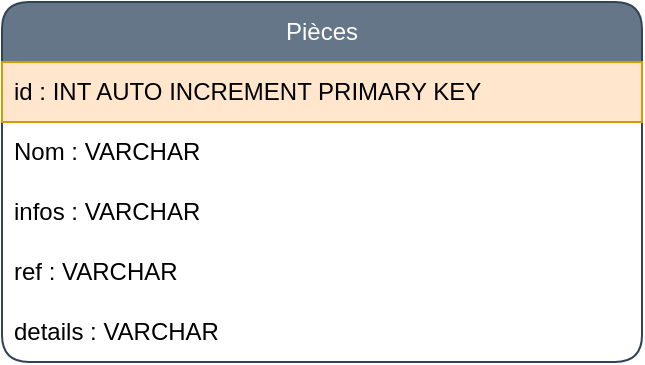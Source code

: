 <mxfile version="20.6.0" type="device"><diagram id="vGFBFTLll0Ieoogtiafg" name="Page-1"><mxGraphModel dx="2462" dy="-331" grid="1" gridSize="10" guides="1" tooltips="1" connect="1" arrows="1" fold="1" page="1" pageScale="1" pageWidth="827" pageHeight="1169" math="0" shadow="0"><root><mxCell id="0"/><mxCell id="1" parent="0"/><mxCell id="GPJ23tOxDGUWRsybjae1-1" value="Pièces" style="swimlane;fontStyle=0;childLayout=stackLayout;horizontal=1;startSize=30;horizontalStack=0;resizeParent=1;resizeParentMax=0;resizeLast=0;collapsible=1;marginBottom=0;whiteSpace=wrap;html=1;rounded=1;fillColor=#647687;fontColor=#ffffff;strokeColor=#314354;" vertex="1" parent="1"><mxGeometry x="-150" y="1370" width="320" height="180" as="geometry"/></mxCell><mxCell id="GPJ23tOxDGUWRsybjae1-2" value="id : INT AUTO INCREMENT PRIMARY KEY" style="text;strokeColor=#d79b00;fillColor=#ffe6cc;align=left;verticalAlign=middle;spacingLeft=4;spacingRight=4;overflow=hidden;points=[[0,0.5],[1,0.5]];portConstraint=eastwest;rotatable=0;whiteSpace=wrap;html=1;" vertex="1" parent="GPJ23tOxDGUWRsybjae1-1"><mxGeometry y="30" width="320" height="30" as="geometry"/></mxCell><mxCell id="GPJ23tOxDGUWRsybjae1-3" value="Nom : VARCHAR" style="text;strokeColor=none;fillColor=none;align=left;verticalAlign=middle;spacingLeft=4;spacingRight=4;overflow=hidden;points=[[0,0.5],[1,0.5]];portConstraint=eastwest;rotatable=0;whiteSpace=wrap;html=1;rounded=1;" vertex="1" parent="GPJ23tOxDGUWRsybjae1-1"><mxGeometry y="60" width="320" height="30" as="geometry"/></mxCell><mxCell id="GPJ23tOxDGUWRsybjae1-4" value="infos : VARCHAR" style="text;strokeColor=none;fillColor=none;align=left;verticalAlign=middle;spacingLeft=4;spacingRight=4;overflow=hidden;points=[[0,0.5],[1,0.5]];portConstraint=eastwest;rotatable=0;whiteSpace=wrap;html=1;rounded=1;" vertex="1" parent="GPJ23tOxDGUWRsybjae1-1"><mxGeometry y="90" width="320" height="30" as="geometry"/></mxCell><mxCell id="GPJ23tOxDGUWRsybjae1-5" value="ref : VARCHAR" style="text;strokeColor=none;fillColor=none;align=left;verticalAlign=middle;spacingLeft=4;spacingRight=4;overflow=hidden;points=[[0,0.5],[1,0.5]];portConstraint=eastwest;rotatable=0;whiteSpace=wrap;html=1;rounded=1;" vertex="1" parent="GPJ23tOxDGUWRsybjae1-1"><mxGeometry y="120" width="320" height="30" as="geometry"/></mxCell><mxCell id="GPJ23tOxDGUWRsybjae1-6" value="details : VARCHAR" style="text;strokeColor=none;fillColor=none;align=left;verticalAlign=middle;spacingLeft=4;spacingRight=4;overflow=hidden;points=[[0,0.5],[1,0.5]];portConstraint=eastwest;rotatable=0;whiteSpace=wrap;html=1;rounded=1;" vertex="1" parent="GPJ23tOxDGUWRsybjae1-1"><mxGeometry y="150" width="320" height="30" as="geometry"/></mxCell></root></mxGraphModel></diagram></mxfile>